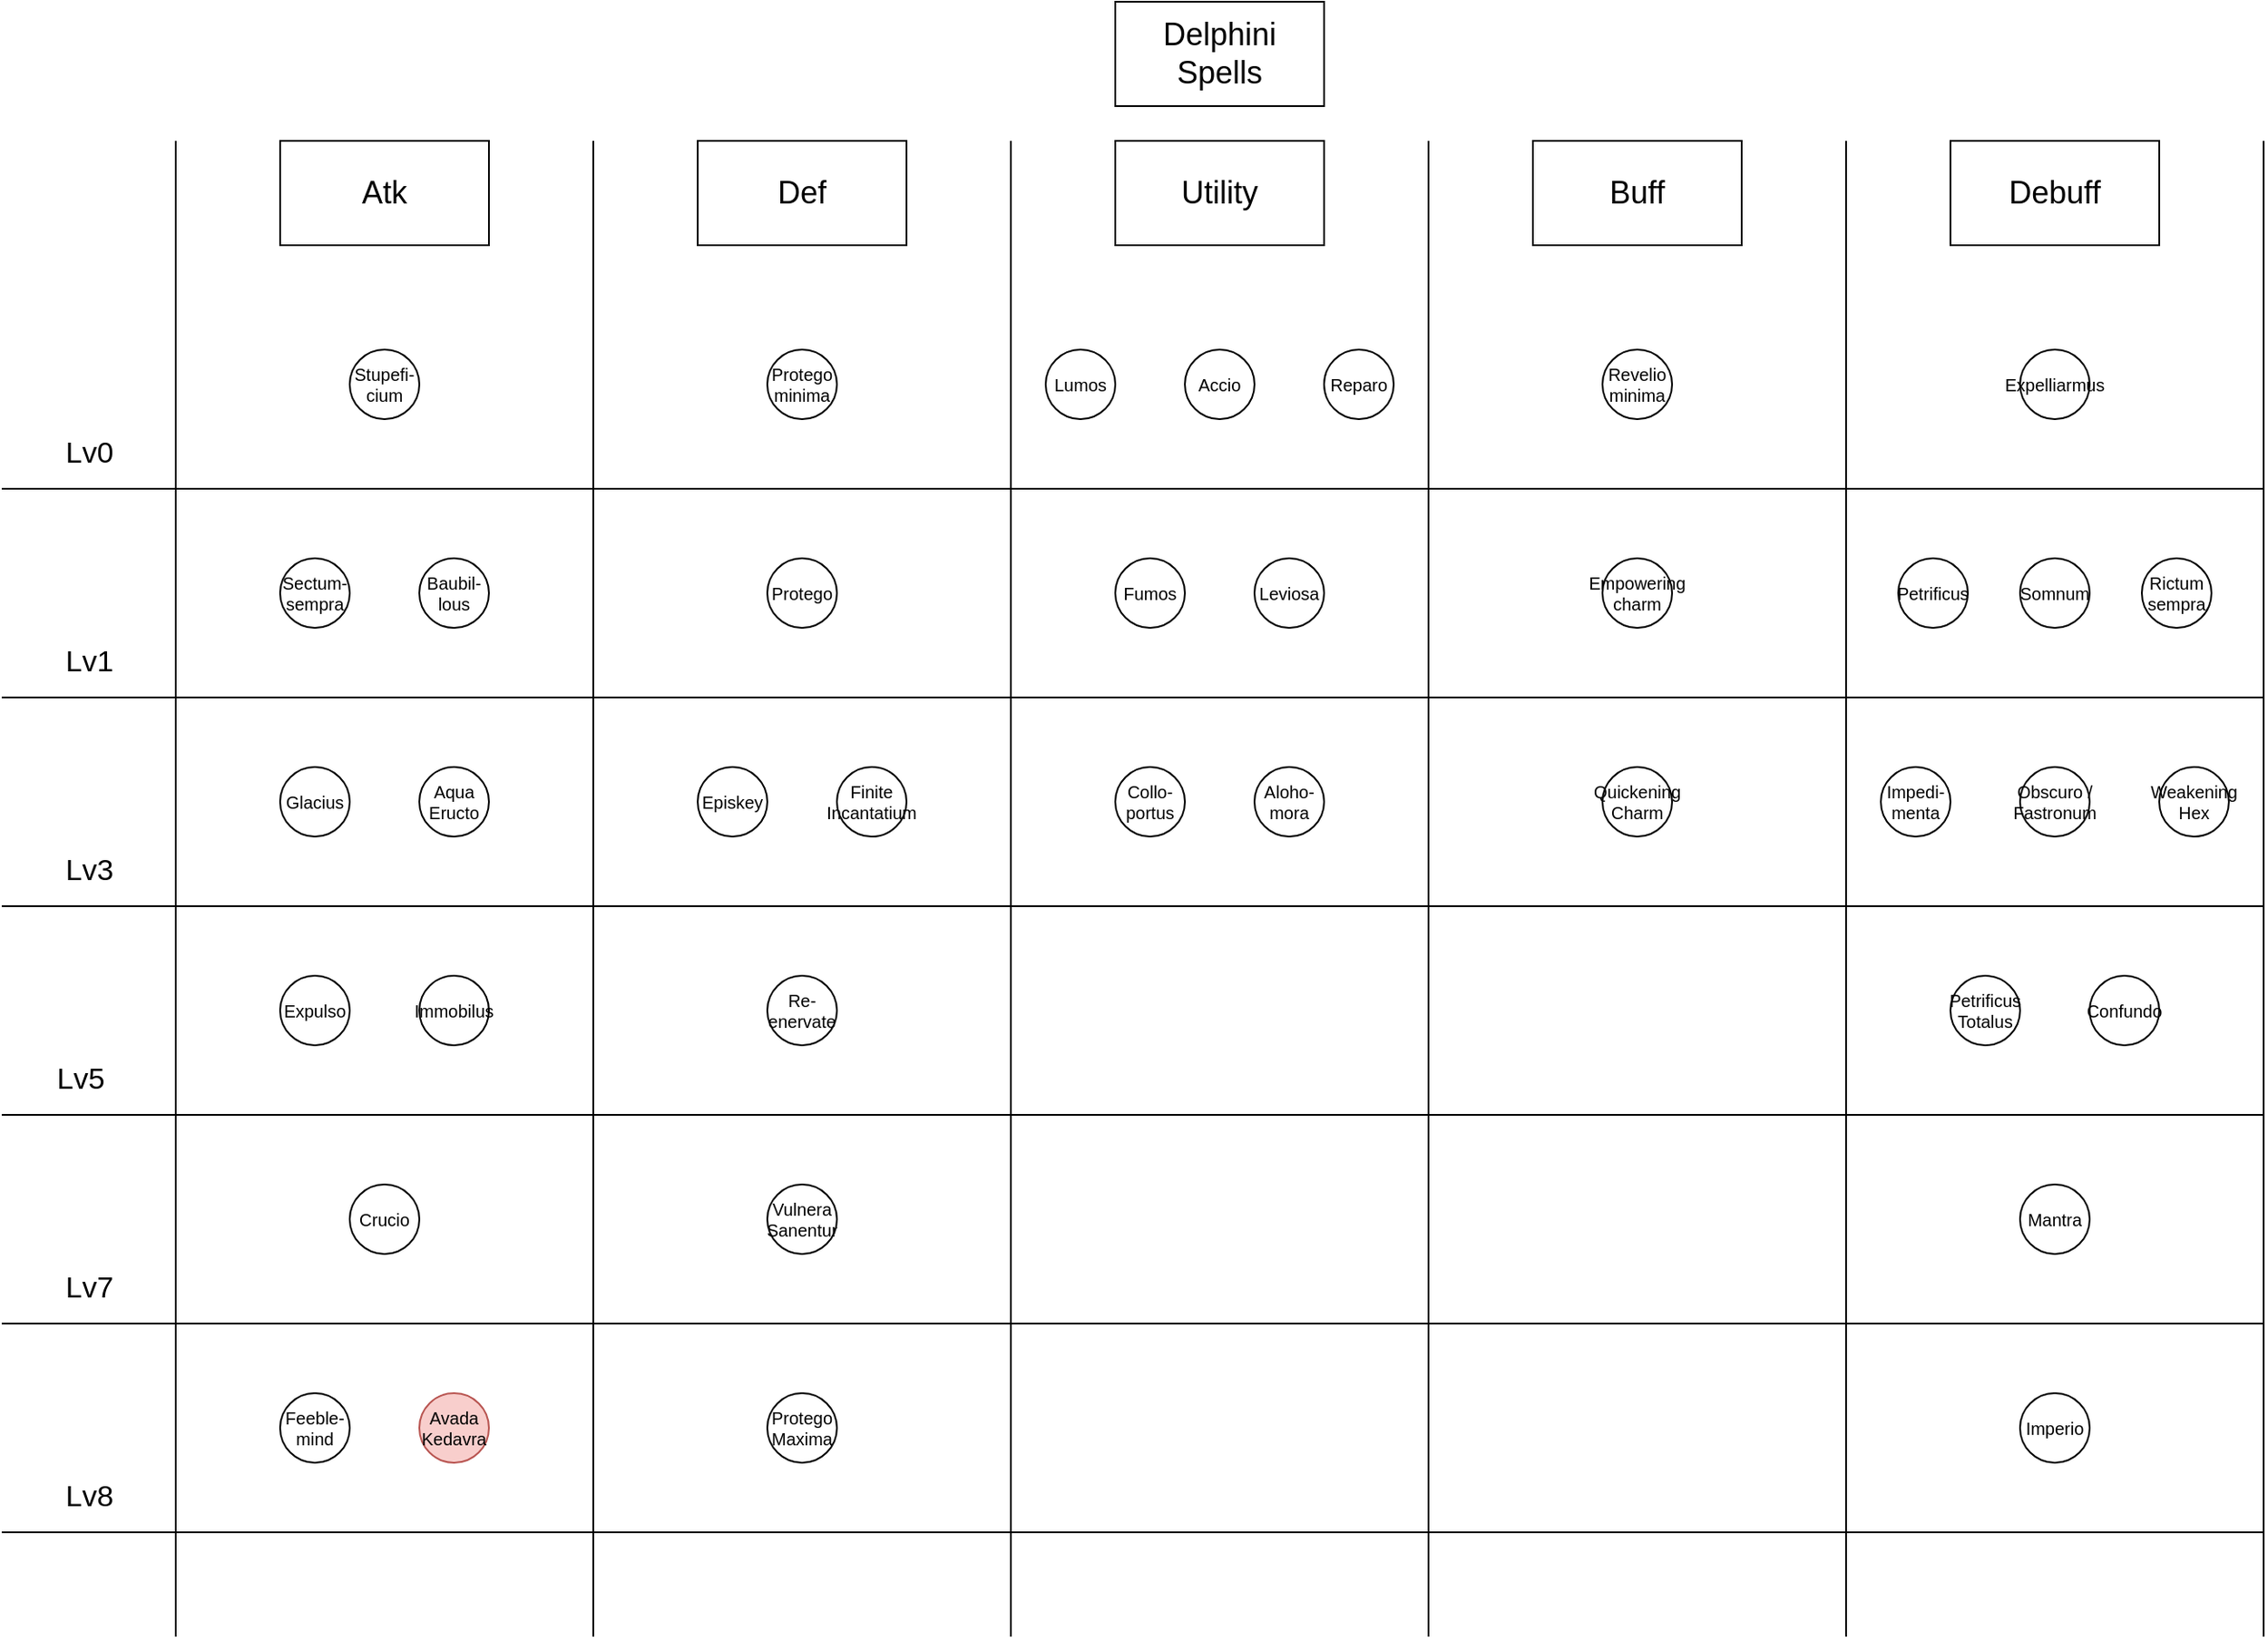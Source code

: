 <mxfile version="14.0.1" type="device"><diagram id="w3kXYWTYoxrWslqze_NZ" name="Page-1"><mxGraphModel dx="1422" dy="762" grid="1" gridSize="10" guides="1" tooltips="1" connect="1" arrows="1" fold="1" page="1" pageScale="1" pageWidth="827" pageHeight="1169" math="0" shadow="0"><root><mxCell id="0"/><mxCell id="1" parent="0"/><mxCell id="pvNNb8m8q3n-SPC6i2-q-1" value="&lt;font style=&quot;font-size: 18px&quot;&gt;Delphini&lt;br&gt;Spells&lt;br&gt;&lt;/font&gt;" style="rounded=0;whiteSpace=wrap;html=1;movable=1;resizable=1;rotatable=1;deletable=1;editable=1;connectable=1;" parent="1" vertex="1"><mxGeometry x="970" y="310" width="120" height="60" as="geometry"/></mxCell><mxCell id="pvNNb8m8q3n-SPC6i2-q-2" value="&lt;font style=&quot;font-size: 18px&quot;&gt;Atk&lt;/font&gt;" style="rounded=0;whiteSpace=wrap;html=1;movable=0;resizable=0;rotatable=0;deletable=0;editable=0;connectable=0;" parent="1" vertex="1"><mxGeometry x="490" y="390" width="120" height="60" as="geometry"/></mxCell><mxCell id="pvNNb8m8q3n-SPC6i2-q-3" value="&lt;font style=&quot;font-size: 18px&quot;&gt;Def&lt;/font&gt;" style="rounded=0;whiteSpace=wrap;html=1;movable=0;resizable=0;rotatable=0;deletable=0;editable=0;connectable=0;" parent="1" vertex="1"><mxGeometry x="730" y="390" width="120" height="60" as="geometry"/></mxCell><mxCell id="pvNNb8m8q3n-SPC6i2-q-4" value="&lt;span style=&quot;font-size: 18px&quot;&gt;Utility&lt;/span&gt;" style="rounded=0;whiteSpace=wrap;html=1;movable=0;resizable=0;rotatable=0;deletable=0;editable=0;connectable=0;" parent="1" vertex="1"><mxGeometry x="970" y="390" width="120" height="60" as="geometry"/></mxCell><mxCell id="pvNNb8m8q3n-SPC6i2-q-5" value="&lt;font style=&quot;font-size: 18px&quot;&gt;Buff&lt;/font&gt;" style="rounded=0;whiteSpace=wrap;html=1;movable=0;resizable=0;rotatable=0;deletable=0;editable=0;connectable=0;" parent="1" vertex="1"><mxGeometry x="1210" y="390" width="120" height="60" as="geometry"/></mxCell><mxCell id="pvNNb8m8q3n-SPC6i2-q-6" value="&lt;font style=&quot;font-size: 18px&quot;&gt;Debuff&lt;/font&gt;" style="rounded=0;whiteSpace=wrap;html=1;movable=0;resizable=0;rotatable=0;deletable=0;editable=0;connectable=0;" parent="1" vertex="1"><mxGeometry x="1450" y="390" width="120" height="60" as="geometry"/></mxCell><mxCell id="pvNNb8m8q3n-SPC6i2-q-7" value="" style="endArrow=none;html=1;" parent="1" edge="1"><mxGeometry width="50" height="50" relative="1" as="geometry"><mxPoint x="430" y="1250" as="sourcePoint"/><mxPoint x="430" y="390" as="targetPoint"/></mxGeometry></mxCell><mxCell id="pvNNb8m8q3n-SPC6i2-q-8" value="" style="endArrow=none;html=1;" parent="1" edge="1"><mxGeometry width="50" height="50" relative="1" as="geometry"><mxPoint x="670" y="1250" as="sourcePoint"/><mxPoint x="670" y="390" as="targetPoint"/></mxGeometry></mxCell><mxCell id="pvNNb8m8q3n-SPC6i2-q-9" value="" style="endArrow=none;html=1;" parent="1" edge="1"><mxGeometry width="50" height="50" relative="1" as="geometry"><mxPoint x="910" y="1250" as="sourcePoint"/><mxPoint x="910" y="390" as="targetPoint"/></mxGeometry></mxCell><mxCell id="pvNNb8m8q3n-SPC6i2-q-10" value="" style="endArrow=none;html=1;movable=0;resizable=0;rotatable=0;deletable=0;editable=0;connectable=0;" parent="1" edge="1"><mxGeometry width="50" height="50" relative="1" as="geometry"><mxPoint x="1150" y="1250" as="sourcePoint"/><mxPoint x="1150" y="390" as="targetPoint"/></mxGeometry></mxCell><mxCell id="pvNNb8m8q3n-SPC6i2-q-11" value="" style="endArrow=none;html=1;movable=0;resizable=0;rotatable=0;deletable=0;editable=0;connectable=0;" parent="1" edge="1"><mxGeometry width="50" height="50" relative="1" as="geometry"><mxPoint x="1390" y="1250" as="sourcePoint"/><mxPoint x="1390" y="390" as="targetPoint"/></mxGeometry></mxCell><mxCell id="pvNNb8m8q3n-SPC6i2-q-12" value="" style="endArrow=none;html=1;movable=0;resizable=0;rotatable=0;deletable=0;editable=0;connectable=0;" parent="1" edge="1"><mxGeometry width="50" height="50" relative="1" as="geometry"><mxPoint x="1630" y="1250" as="sourcePoint"/><mxPoint x="1630" y="390" as="targetPoint"/></mxGeometry></mxCell><mxCell id="pvNNb8m8q3n-SPC6i2-q-13" value="Stupefi-cium" style="ellipse;whiteSpace=wrap;html=1;aspect=fixed;fontSize=10;" parent="1" vertex="1"><mxGeometry x="530" y="510" width="40" height="40" as="geometry"/></mxCell><mxCell id="pvNNb8m8q3n-SPC6i2-q-16" value="" style="endArrow=none;html=1;movable=0;resizable=0;rotatable=0;deletable=0;editable=0;connectable=0;" parent="1" edge="1"><mxGeometry width="50" height="50" relative="1" as="geometry"><mxPoint x="330" y="590" as="sourcePoint"/><mxPoint x="1630" y="590" as="targetPoint"/></mxGeometry></mxCell><mxCell id="pvNNb8m8q3n-SPC6i2-q-17" value="" style="endArrow=none;html=1;movable=0;resizable=0;rotatable=0;deletable=0;editable=0;connectable=0;" parent="1" edge="1"><mxGeometry width="50" height="50" relative="1" as="geometry"><mxPoint x="330" y="710" as="sourcePoint"/><mxPoint x="1630" y="710" as="targetPoint"/></mxGeometry></mxCell><mxCell id="pvNNb8m8q3n-SPC6i2-q-18" value="" style="endArrow=none;html=1;movable=0;resizable=0;rotatable=0;deletable=0;editable=0;connectable=0;" parent="1" edge="1"><mxGeometry width="50" height="50" relative="1" as="geometry"><mxPoint x="330" y="830" as="sourcePoint"/><mxPoint x="1630" y="830" as="targetPoint"/></mxGeometry></mxCell><mxCell id="pvNNb8m8q3n-SPC6i2-q-19" value="" style="endArrow=none;html=1;movable=0;resizable=0;rotatable=0;deletable=0;editable=0;connectable=0;" parent="1" edge="1"><mxGeometry width="50" height="50" relative="1" as="geometry"><mxPoint x="330" y="950" as="sourcePoint"/><mxPoint x="1630" y="950" as="targetPoint"/></mxGeometry></mxCell><mxCell id="pvNNb8m8q3n-SPC6i2-q-20" value="" style="endArrow=none;html=1;movable=0;resizable=0;rotatable=0;deletable=0;editable=0;connectable=0;" parent="1" edge="1"><mxGeometry width="50" height="50" relative="1" as="geometry"><mxPoint x="330" y="1070" as="sourcePoint"/><mxPoint x="1630" y="1070" as="targetPoint"/></mxGeometry></mxCell><mxCell id="pvNNb8m8q3n-SPC6i2-q-21" value="" style="endArrow=none;html=1;movable=0;resizable=0;rotatable=0;deletable=0;editable=0;connectable=0;" parent="1" edge="1"><mxGeometry width="50" height="50" relative="1" as="geometry"><mxPoint x="330" y="1190" as="sourcePoint"/><mxPoint x="1630" y="1190" as="targetPoint"/></mxGeometry></mxCell><mxCell id="pvNNb8m8q3n-SPC6i2-q-22" value="Lv0" style="text;html=1;align=center;verticalAlign=middle;resizable=0;points=[];autosize=1;movable=0;rotatable=0;deletable=0;editable=0;connectable=0;fontSize=17;" parent="1" vertex="1"><mxGeometry x="360" y="555" width="40" height="30" as="geometry"/></mxCell><mxCell id="pvNNb8m8q3n-SPC6i2-q-23" value="Lv1" style="text;html=1;align=center;verticalAlign=middle;resizable=0;points=[];autosize=1;movable=0;rotatable=0;deletable=0;editable=0;connectable=0;fontSize=17;" parent="1" vertex="1"><mxGeometry x="360" y="675" width="40" height="30" as="geometry"/></mxCell><mxCell id="pvNNb8m8q3n-SPC6i2-q-24" value="Lv3" style="text;html=1;align=center;verticalAlign=middle;resizable=0;points=[];autosize=1;movable=0;rotatable=0;deletable=0;editable=0;connectable=0;fontSize=17;" parent="1" vertex="1"><mxGeometry x="360" y="795" width="40" height="30" as="geometry"/></mxCell><mxCell id="pvNNb8m8q3n-SPC6i2-q-25" value="Lv5" style="text;html=1;align=center;verticalAlign=middle;resizable=0;points=[];autosize=1;movable=0;rotatable=0;deletable=0;editable=0;connectable=0;fontSize=17;" parent="1" vertex="1"><mxGeometry x="355" y="915" width="40" height="30" as="geometry"/></mxCell><mxCell id="pvNNb8m8q3n-SPC6i2-q-26" value="Lv7" style="text;html=1;align=center;verticalAlign=middle;resizable=0;points=[];autosize=1;movable=0;rotatable=0;deletable=0;editable=0;connectable=0;fontSize=17;" parent="1" vertex="1"><mxGeometry x="360" y="1035" width="40" height="30" as="geometry"/></mxCell><mxCell id="pvNNb8m8q3n-SPC6i2-q-27" value="Lv8" style="text;html=1;align=center;verticalAlign=middle;resizable=0;points=[];autosize=1;movable=0;rotatable=0;deletable=0;editable=0;connectable=0;fontSize=17;" parent="1" vertex="1"><mxGeometry x="360" y="1155" width="40" height="30" as="geometry"/></mxCell><mxCell id="pvNNb8m8q3n-SPC6i2-q-28" value="Protego&lt;br&gt;minima" style="ellipse;whiteSpace=wrap;html=1;aspect=fixed;fontSize=10;" parent="1" vertex="1"><mxGeometry x="770" y="510" width="40" height="40" as="geometry"/></mxCell><mxCell id="pvNNb8m8q3n-SPC6i2-q-31" value="Lumos" style="ellipse;whiteSpace=wrap;html=1;aspect=fixed;fontSize=10;" parent="1" vertex="1"><mxGeometry x="930" y="510" width="40" height="40" as="geometry"/></mxCell><mxCell id="pvNNb8m8q3n-SPC6i2-q-32" value="Accio" style="ellipse;whiteSpace=wrap;html=1;aspect=fixed;fontSize=10;" parent="1" vertex="1"><mxGeometry x="1010" y="510" width="40" height="40" as="geometry"/></mxCell><mxCell id="pvNNb8m8q3n-SPC6i2-q-33" value="Reparo" style="ellipse;whiteSpace=wrap;html=1;aspect=fixed;fontSize=10;" parent="1" vertex="1"><mxGeometry x="1090" y="510" width="40" height="40" as="geometry"/></mxCell><mxCell id="pvNNb8m8q3n-SPC6i2-q-34" value="Revelio&lt;br&gt;minima" style="ellipse;whiteSpace=wrap;html=1;aspect=fixed;fontSize=10;" parent="1" vertex="1"><mxGeometry x="1250" y="510" width="40" height="40" as="geometry"/></mxCell><mxCell id="pvNNb8m8q3n-SPC6i2-q-37" value="Expelliarmus" style="ellipse;whiteSpace=wrap;html=1;aspect=fixed;fontSize=10;" parent="1" vertex="1"><mxGeometry x="1490" y="510" width="40" height="40" as="geometry"/></mxCell><mxCell id="pvNNb8m8q3n-SPC6i2-q-40" value="" style="endArrow=none;html=1;movable=0;resizable=0;rotatable=0;deletable=0;editable=0;connectable=0;" parent="1" edge="1"><mxGeometry width="50" height="50" relative="1" as="geometry"><mxPoint x="430" y="1250" as="sourcePoint"/><mxPoint x="430" y="390" as="targetPoint"/></mxGeometry></mxCell><mxCell id="pvNNb8m8q3n-SPC6i2-q-41" value="" style="endArrow=none;html=1;movable=0;resizable=0;rotatable=0;deletable=0;editable=0;connectable=0;" parent="1" edge="1"><mxGeometry width="50" height="50" relative="1" as="geometry"><mxPoint x="670" y="1250" as="sourcePoint"/><mxPoint x="670" y="390" as="targetPoint"/></mxGeometry></mxCell><mxCell id="pvNNb8m8q3n-SPC6i2-q-42" value="" style="endArrow=none;html=1;movable=0;resizable=0;rotatable=0;deletable=0;editable=0;connectable=0;" parent="1" edge="1"><mxGeometry width="50" height="50" relative="1" as="geometry"><mxPoint x="910" y="1250" as="sourcePoint"/><mxPoint x="910" y="390" as="targetPoint"/></mxGeometry></mxCell><mxCell id="pvNNb8m8q3n-SPC6i2-q-43" value="Sectum- sempra" style="ellipse;whiteSpace=wrap;html=1;aspect=fixed;fontSize=10;" parent="1" vertex="1"><mxGeometry x="490" y="630" width="40" height="40" as="geometry"/></mxCell><mxCell id="pvNNb8m8q3n-SPC6i2-q-44" value="Baubil-lous" style="ellipse;whiteSpace=wrap;html=1;aspect=fixed;fontSize=10;" parent="1" vertex="1"><mxGeometry x="570" y="630" width="40" height="40" as="geometry"/></mxCell><mxCell id="pvNNb8m8q3n-SPC6i2-q-49" value="Fumos" style="ellipse;whiteSpace=wrap;html=1;aspect=fixed;fontSize=10;" parent="1" vertex="1"><mxGeometry x="970" y="630" width="40" height="40" as="geometry"/></mxCell><mxCell id="pvNNb8m8q3n-SPC6i2-q-50" value="Leviosa" style="ellipse;whiteSpace=wrap;html=1;aspect=fixed;fontSize=10;" parent="1" vertex="1"><mxGeometry x="1050" y="630" width="40" height="40" as="geometry"/></mxCell><mxCell id="pvNNb8m8q3n-SPC6i2-q-52" value="Empowering&lt;br&gt;charm" style="ellipse;whiteSpace=wrap;html=1;aspect=fixed;fontSize=10;" parent="1" vertex="1"><mxGeometry x="1250" y="630" width="40" height="40" as="geometry"/></mxCell><mxCell id="pvNNb8m8q3n-SPC6i2-q-56" value="Petrificus" style="ellipse;whiteSpace=wrap;html=1;aspect=fixed;fontSize=10;" parent="1" vertex="1"><mxGeometry x="1420" y="630" width="40" height="40" as="geometry"/></mxCell><mxCell id="pvNNb8m8q3n-SPC6i2-q-58" value="Glacius" style="ellipse;whiteSpace=wrap;html=1;aspect=fixed;fontSize=10;" parent="1" vertex="1"><mxGeometry x="490" y="750" width="40" height="40" as="geometry"/></mxCell><mxCell id="pvNNb8m8q3n-SPC6i2-q-59" value="Aqua Eructo" style="ellipse;whiteSpace=wrap;html=1;aspect=fixed;fontSize=10;" parent="1" vertex="1"><mxGeometry x="570" y="750" width="40" height="40" as="geometry"/></mxCell><mxCell id="pvNNb8m8q3n-SPC6i2-q-62" value="Episkey" style="ellipse;whiteSpace=wrap;html=1;aspect=fixed;fontSize=10;" parent="1" vertex="1"><mxGeometry x="730" y="750" width="40" height="40" as="geometry"/></mxCell><mxCell id="pvNNb8m8q3n-SPC6i2-q-63" value="Finite&lt;br&gt;Incantatium" style="ellipse;whiteSpace=wrap;html=1;aspect=fixed;fontSize=10;" parent="1" vertex="1"><mxGeometry x="810" y="750" width="40" height="40" as="geometry"/></mxCell><mxCell id="pvNNb8m8q3n-SPC6i2-q-64" value="Collo-portus" style="ellipse;whiteSpace=wrap;html=1;aspect=fixed;fontSize=10;" parent="1" vertex="1"><mxGeometry x="970" y="750" width="40" height="40" as="geometry"/></mxCell><mxCell id="pvNNb8m8q3n-SPC6i2-q-65" value="Aloho-mora&lt;br&gt;" style="ellipse;whiteSpace=wrap;html=1;aspect=fixed;fontSize=10;" parent="1" vertex="1"><mxGeometry x="1050" y="750" width="40" height="40" as="geometry"/></mxCell><mxCell id="pvNNb8m8q3n-SPC6i2-q-69" value="Quickening&lt;br&gt;Charm" style="ellipse;whiteSpace=wrap;html=1;aspect=fixed;fontSize=10;" parent="1" vertex="1"><mxGeometry x="1250" y="750" width="40" height="40" as="geometry"/></mxCell><mxCell id="pvNNb8m8q3n-SPC6i2-q-71" value="Impedi-menta" style="ellipse;whiteSpace=wrap;html=1;aspect=fixed;fontSize=10;" parent="1" vertex="1"><mxGeometry x="1410" y="750" width="40" height="40" as="geometry"/></mxCell><mxCell id="pvNNb8m8q3n-SPC6i2-q-73" value="Expulso" style="ellipse;whiteSpace=wrap;html=1;aspect=fixed;fontSize=10;" parent="1" vertex="1"><mxGeometry x="490" y="870" width="40" height="40" as="geometry"/></mxCell><mxCell id="pvNNb8m8q3n-SPC6i2-q-74" value="Immobilus" style="ellipse;whiteSpace=wrap;html=1;aspect=fixed;fontSize=10;" parent="1" vertex="1"><mxGeometry x="570" y="870" width="40" height="40" as="geometry"/></mxCell><mxCell id="pvNNb8m8q3n-SPC6i2-q-77" value="Re-enervate" style="ellipse;whiteSpace=wrap;html=1;aspect=fixed;fontSize=10;" parent="1" vertex="1"><mxGeometry x="770" y="870" width="40" height="40" as="geometry"/></mxCell><mxCell id="pvNNb8m8q3n-SPC6i2-q-86" value="Petrificus&lt;br&gt;Totalus" style="ellipse;whiteSpace=wrap;html=1;aspect=fixed;fontSize=10;" parent="1" vertex="1"><mxGeometry x="1450" y="870" width="40" height="40" as="geometry"/></mxCell><mxCell id="pvNNb8m8q3n-SPC6i2-q-88" value="Feeble-mind&lt;br&gt;" style="ellipse;whiteSpace=wrap;html=1;aspect=fixed;fontSize=10;" parent="1" vertex="1"><mxGeometry x="490" y="1110" width="40" height="40" as="geometry"/></mxCell><mxCell id="pvNNb8m8q3n-SPC6i2-q-91" value="Vulnera&lt;br&gt;Sanentur" style="ellipse;whiteSpace=wrap;html=1;aspect=fixed;fontSize=10;" parent="1" vertex="1"><mxGeometry x="770" y="990" width="40" height="40" as="geometry"/></mxCell><mxCell id="pvNNb8m8q3n-SPC6i2-q-103" value="Avada&lt;br&gt;Kedavra" style="ellipse;whiteSpace=wrap;html=1;aspect=fixed;fontSize=10;fillColor=#f8cecc;strokeColor=#b85450;" parent="1" vertex="1"><mxGeometry x="570" y="1110" width="40" height="40" as="geometry"/></mxCell><mxCell id="pvNNb8m8q3n-SPC6i2-q-106" value="Protego&lt;br&gt;Maxima" style="ellipse;whiteSpace=wrap;html=1;aspect=fixed;fontSize=10;" parent="1" vertex="1"><mxGeometry x="770" y="1110" width="40" height="40" as="geometry"/></mxCell><mxCell id="pvNNb8m8q3n-SPC6i2-q-119" value="Protego" style="ellipse;whiteSpace=wrap;html=1;aspect=fixed;fontSize=10;" parent="1" vertex="1"><mxGeometry x="770" y="630" width="40" height="40" as="geometry"/></mxCell><mxCell id="pvNNb8m8q3n-SPC6i2-q-122" value="Somnum" style="ellipse;whiteSpace=wrap;html=1;aspect=fixed;fontSize=10;" parent="1" vertex="1"><mxGeometry x="1490" y="630" width="40" height="40" as="geometry"/></mxCell><mxCell id="3AwP584TPmMPXFfTA5wG-1" value="Crucio" style="ellipse;whiteSpace=wrap;html=1;aspect=fixed;fontSize=10;" vertex="1" parent="1"><mxGeometry x="530" y="990" width="40" height="40" as="geometry"/></mxCell><mxCell id="3AwP584TPmMPXFfTA5wG-2" value="Obscuro / Fastronum" style="ellipse;whiteSpace=wrap;html=1;aspect=fixed;fontSize=10;" vertex="1" parent="1"><mxGeometry x="1490" y="750" width="40" height="40" as="geometry"/></mxCell><mxCell id="3AwP584TPmMPXFfTA5wG-3" value="Weakening&lt;br&gt;Hex" style="ellipse;whiteSpace=wrap;html=1;aspect=fixed;fontSize=10;" vertex="1" parent="1"><mxGeometry x="1570" y="750" width="40" height="40" as="geometry"/></mxCell><mxCell id="3AwP584TPmMPXFfTA5wG-4" value="Confundo" style="ellipse;whiteSpace=wrap;html=1;aspect=fixed;fontSize=10;" vertex="1" parent="1"><mxGeometry x="1530" y="870" width="40" height="40" as="geometry"/></mxCell><mxCell id="3AwP584TPmMPXFfTA5wG-5" value="Rictum&lt;br&gt;sempra" style="ellipse;whiteSpace=wrap;html=1;aspect=fixed;fontSize=10;" vertex="1" parent="1"><mxGeometry x="1560" y="630" width="40" height="40" as="geometry"/></mxCell><mxCell id="3AwP584TPmMPXFfTA5wG-6" value="Mantra" style="ellipse;whiteSpace=wrap;html=1;aspect=fixed;fontSize=10;" vertex="1" parent="1"><mxGeometry x="1490" y="990" width="40" height="40" as="geometry"/></mxCell><mxCell id="3AwP584TPmMPXFfTA5wG-7" value="Imperio" style="ellipse;whiteSpace=wrap;html=1;aspect=fixed;fontSize=10;" vertex="1" parent="1"><mxGeometry x="1490" y="1110" width="40" height="40" as="geometry"/></mxCell></root></mxGraphModel></diagram></mxfile>